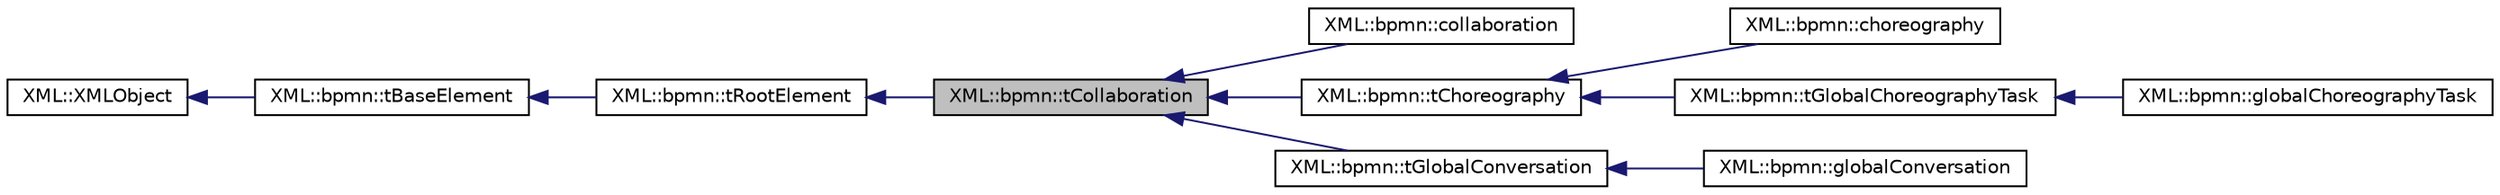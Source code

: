 digraph "XML::bpmn::tCollaboration"
{
 // LATEX_PDF_SIZE
  edge [fontname="Helvetica",fontsize="10",labelfontname="Helvetica",labelfontsize="10"];
  node [fontname="Helvetica",fontsize="10",shape=record];
  rankdir="LR";
  Node1 [label="XML::bpmn::tCollaboration",height=0.2,width=0.4,color="black", fillcolor="grey75", style="filled", fontcolor="black",tooltip=" "];
  Node2 -> Node1 [dir="back",color="midnightblue",fontsize="10",style="solid",fontname="Helvetica"];
  Node2 [label="XML::bpmn::tRootElement",height=0.2,width=0.4,color="black", fillcolor="white", style="filled",URL="$classXML_1_1bpmn_1_1tRootElement.html",tooltip=" "];
  Node3 -> Node2 [dir="back",color="midnightblue",fontsize="10",style="solid",fontname="Helvetica"];
  Node3 [label="XML::bpmn::tBaseElement",height=0.2,width=0.4,color="black", fillcolor="white", style="filled",URL="$classXML_1_1bpmn_1_1tBaseElement.html",tooltip=" "];
  Node4 -> Node3 [dir="back",color="midnightblue",fontsize="10",style="solid",fontname="Helvetica"];
  Node4 [label="XML::XMLObject",height=0.2,width=0.4,color="black", fillcolor="white", style="filled",URL="$classXML_1_1XMLObject.html",tooltip=" "];
  Node1 -> Node5 [dir="back",color="midnightblue",fontsize="10",style="solid",fontname="Helvetica"];
  Node5 [label="XML::bpmn::collaboration",height=0.2,width=0.4,color="black", fillcolor="white", style="filled",URL="$classXML_1_1bpmn_1_1collaboration.html",tooltip=" "];
  Node1 -> Node6 [dir="back",color="midnightblue",fontsize="10",style="solid",fontname="Helvetica"];
  Node6 [label="XML::bpmn::tChoreography",height=0.2,width=0.4,color="black", fillcolor="white", style="filled",URL="$classXML_1_1bpmn_1_1tChoreography.html",tooltip=" "];
  Node6 -> Node7 [dir="back",color="midnightblue",fontsize="10",style="solid",fontname="Helvetica"];
  Node7 [label="XML::bpmn::choreography",height=0.2,width=0.4,color="black", fillcolor="white", style="filled",URL="$classXML_1_1bpmn_1_1choreography.html",tooltip=" "];
  Node6 -> Node8 [dir="back",color="midnightblue",fontsize="10",style="solid",fontname="Helvetica"];
  Node8 [label="XML::bpmn::tGlobalChoreographyTask",height=0.2,width=0.4,color="black", fillcolor="white", style="filled",URL="$classXML_1_1bpmn_1_1tGlobalChoreographyTask.html",tooltip=" "];
  Node8 -> Node9 [dir="back",color="midnightblue",fontsize="10",style="solid",fontname="Helvetica"];
  Node9 [label="XML::bpmn::globalChoreographyTask",height=0.2,width=0.4,color="black", fillcolor="white", style="filled",URL="$classXML_1_1bpmn_1_1globalChoreographyTask.html",tooltip=" "];
  Node1 -> Node10 [dir="back",color="midnightblue",fontsize="10",style="solid",fontname="Helvetica"];
  Node10 [label="XML::bpmn::tGlobalConversation",height=0.2,width=0.4,color="black", fillcolor="white", style="filled",URL="$classXML_1_1bpmn_1_1tGlobalConversation.html",tooltip=" "];
  Node10 -> Node11 [dir="back",color="midnightblue",fontsize="10",style="solid",fontname="Helvetica"];
  Node11 [label="XML::bpmn::globalConversation",height=0.2,width=0.4,color="black", fillcolor="white", style="filled",URL="$classXML_1_1bpmn_1_1globalConversation.html",tooltip=" "];
}
